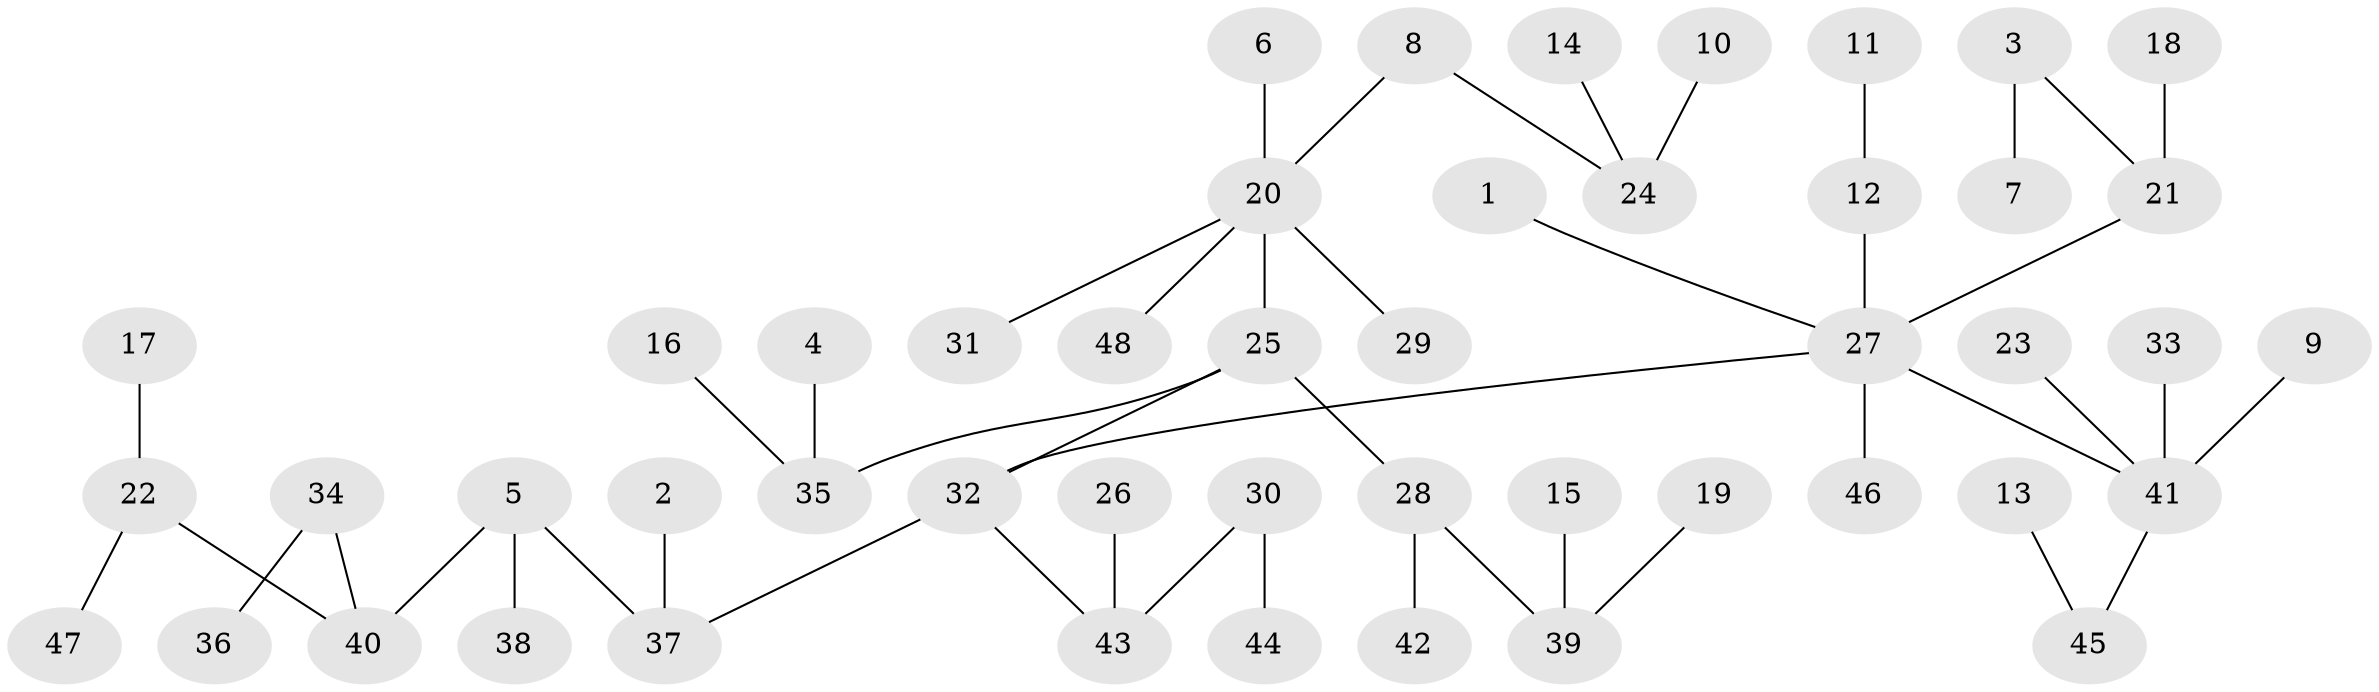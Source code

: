 // original degree distribution, {3: 0.11578947368421053, 4: 0.10526315789473684, 6: 0.021052631578947368, 5: 0.021052631578947368, 1: 0.49473684210526314, 2: 0.24210526315789474}
// Generated by graph-tools (version 1.1) at 2025/26/03/09/25 03:26:25]
// undirected, 48 vertices, 47 edges
graph export_dot {
graph [start="1"]
  node [color=gray90,style=filled];
  1;
  2;
  3;
  4;
  5;
  6;
  7;
  8;
  9;
  10;
  11;
  12;
  13;
  14;
  15;
  16;
  17;
  18;
  19;
  20;
  21;
  22;
  23;
  24;
  25;
  26;
  27;
  28;
  29;
  30;
  31;
  32;
  33;
  34;
  35;
  36;
  37;
  38;
  39;
  40;
  41;
  42;
  43;
  44;
  45;
  46;
  47;
  48;
  1 -- 27 [weight=1.0];
  2 -- 37 [weight=1.0];
  3 -- 7 [weight=1.0];
  3 -- 21 [weight=1.0];
  4 -- 35 [weight=1.0];
  5 -- 37 [weight=1.0];
  5 -- 38 [weight=1.0];
  5 -- 40 [weight=1.0];
  6 -- 20 [weight=1.0];
  8 -- 20 [weight=1.0];
  8 -- 24 [weight=1.0];
  9 -- 41 [weight=1.0];
  10 -- 24 [weight=1.0];
  11 -- 12 [weight=1.0];
  12 -- 27 [weight=1.0];
  13 -- 45 [weight=1.0];
  14 -- 24 [weight=1.0];
  15 -- 39 [weight=1.0];
  16 -- 35 [weight=1.0];
  17 -- 22 [weight=1.0];
  18 -- 21 [weight=1.0];
  19 -- 39 [weight=1.0];
  20 -- 25 [weight=1.0];
  20 -- 29 [weight=1.0];
  20 -- 31 [weight=1.0];
  20 -- 48 [weight=1.0];
  21 -- 27 [weight=1.0];
  22 -- 40 [weight=1.0];
  22 -- 47 [weight=1.0];
  23 -- 41 [weight=1.0];
  25 -- 28 [weight=1.0];
  25 -- 32 [weight=1.0];
  25 -- 35 [weight=1.0];
  26 -- 43 [weight=1.0];
  27 -- 32 [weight=1.0];
  27 -- 41 [weight=1.0];
  27 -- 46 [weight=1.0];
  28 -- 39 [weight=1.0];
  28 -- 42 [weight=1.0];
  30 -- 43 [weight=1.0];
  30 -- 44 [weight=1.0];
  32 -- 37 [weight=1.0];
  32 -- 43 [weight=1.0];
  33 -- 41 [weight=1.0];
  34 -- 36 [weight=1.0];
  34 -- 40 [weight=1.0];
  41 -- 45 [weight=1.0];
}
